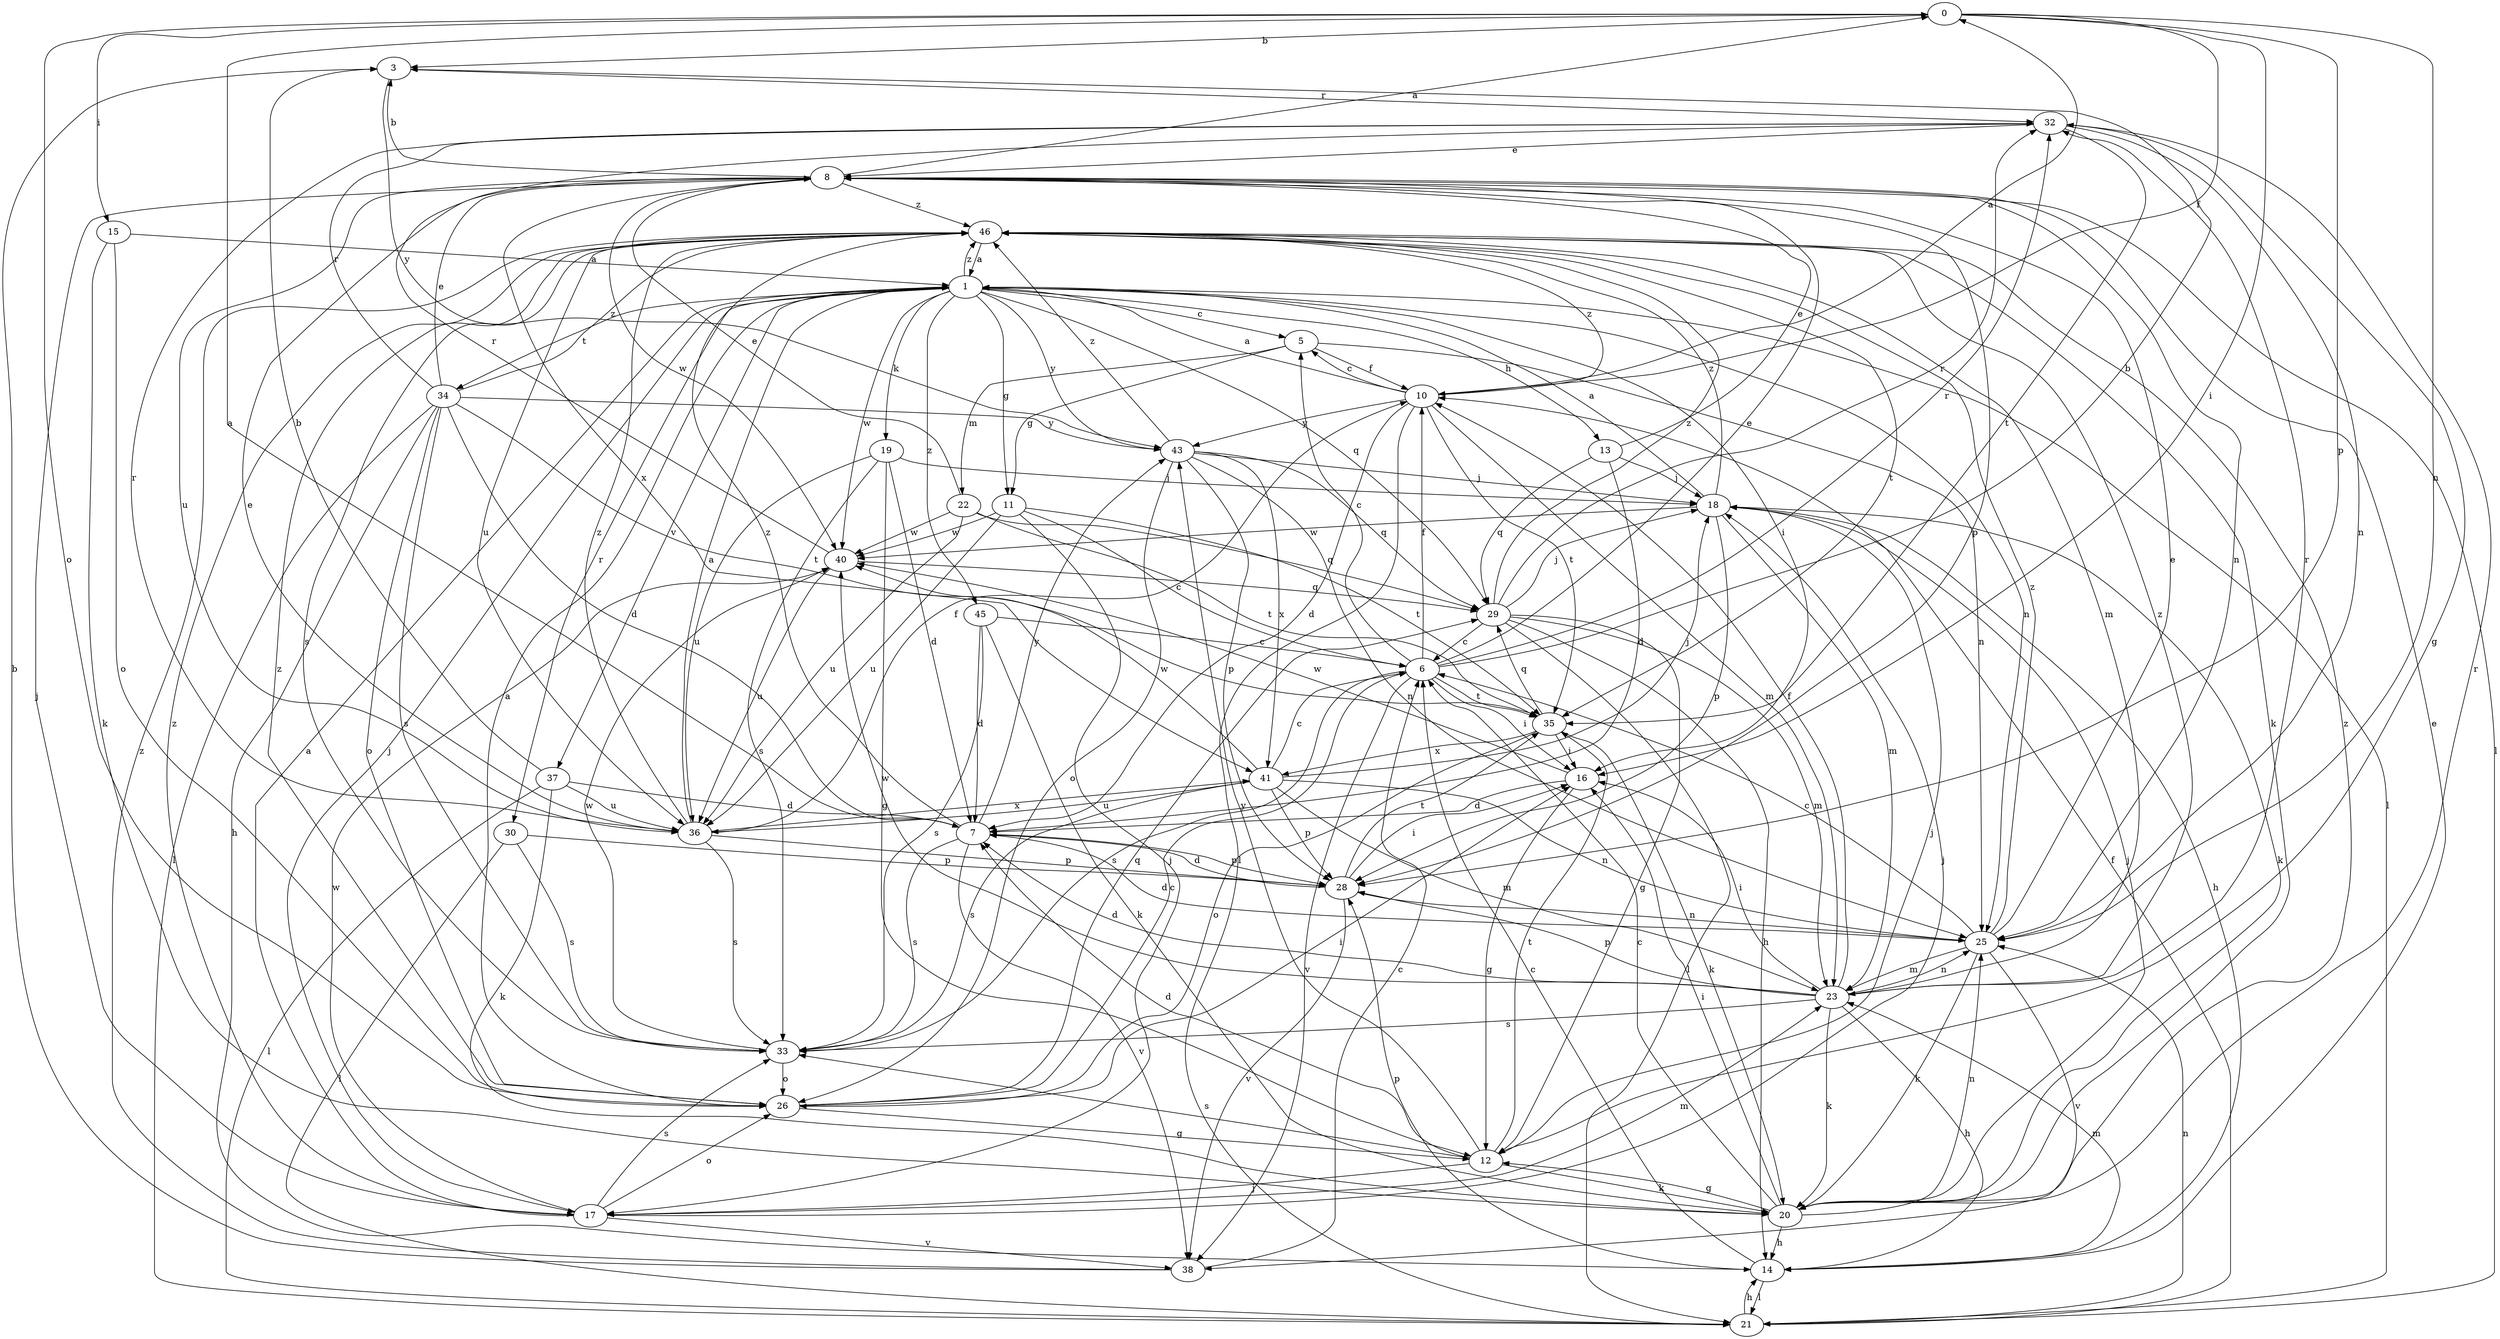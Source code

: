 strict digraph  {
0;
1;
3;
5;
6;
7;
8;
10;
11;
12;
13;
14;
15;
16;
17;
18;
19;
20;
21;
22;
23;
25;
26;
28;
29;
30;
32;
33;
34;
35;
36;
37;
38;
40;
41;
43;
45;
46;
0 -> 3  [label=b];
0 -> 10  [label=f];
0 -> 15  [label=i];
0 -> 16  [label=i];
0 -> 25  [label=n];
0 -> 26  [label=o];
0 -> 28  [label=p];
1 -> 5  [label=c];
1 -> 11  [label=g];
1 -> 13  [label=h];
1 -> 16  [label=i];
1 -> 17  [label=j];
1 -> 19  [label=k];
1 -> 21  [label=l];
1 -> 25  [label=n];
1 -> 29  [label=q];
1 -> 30  [label=r];
1 -> 34  [label=t];
1 -> 37  [label=v];
1 -> 40  [label=w];
1 -> 43  [label=y];
1 -> 45  [label=z];
1 -> 46  [label=z];
3 -> 32  [label=r];
3 -> 43  [label=y];
5 -> 10  [label=f];
5 -> 11  [label=g];
5 -> 22  [label=m];
5 -> 25  [label=n];
6 -> 3  [label=b];
6 -> 5  [label=c];
6 -> 8  [label=e];
6 -> 10  [label=f];
6 -> 16  [label=i];
6 -> 32  [label=r];
6 -> 33  [label=s];
6 -> 35  [label=t];
6 -> 38  [label=v];
7 -> 0  [label=a];
7 -> 28  [label=p];
7 -> 33  [label=s];
7 -> 38  [label=v];
7 -> 43  [label=y];
7 -> 46  [label=z];
8 -> 0  [label=a];
8 -> 3  [label=b];
8 -> 17  [label=j];
8 -> 21  [label=l];
8 -> 25  [label=n];
8 -> 28  [label=p];
8 -> 36  [label=u];
8 -> 40  [label=w];
8 -> 41  [label=x];
8 -> 46  [label=z];
10 -> 0  [label=a];
10 -> 1  [label=a];
10 -> 5  [label=c];
10 -> 7  [label=d];
10 -> 21  [label=l];
10 -> 23  [label=m];
10 -> 35  [label=t];
10 -> 43  [label=y];
10 -> 46  [label=z];
11 -> 6  [label=c];
11 -> 17  [label=j];
11 -> 35  [label=t];
11 -> 36  [label=u];
11 -> 40  [label=w];
12 -> 7  [label=d];
12 -> 17  [label=j];
12 -> 18  [label=j];
12 -> 20  [label=k];
12 -> 33  [label=s];
12 -> 35  [label=t];
12 -> 43  [label=y];
13 -> 7  [label=d];
13 -> 8  [label=e];
13 -> 18  [label=j];
13 -> 29  [label=q];
14 -> 6  [label=c];
14 -> 8  [label=e];
14 -> 21  [label=l];
14 -> 23  [label=m];
14 -> 28  [label=p];
15 -> 1  [label=a];
15 -> 20  [label=k];
15 -> 26  [label=o];
16 -> 7  [label=d];
16 -> 12  [label=g];
16 -> 40  [label=w];
17 -> 1  [label=a];
17 -> 18  [label=j];
17 -> 23  [label=m];
17 -> 26  [label=o];
17 -> 33  [label=s];
17 -> 38  [label=v];
17 -> 40  [label=w];
17 -> 46  [label=z];
18 -> 1  [label=a];
18 -> 14  [label=h];
18 -> 20  [label=k];
18 -> 23  [label=m];
18 -> 28  [label=p];
18 -> 40  [label=w];
18 -> 46  [label=z];
19 -> 7  [label=d];
19 -> 12  [label=g];
19 -> 18  [label=j];
19 -> 33  [label=s];
19 -> 36  [label=u];
20 -> 6  [label=c];
20 -> 12  [label=g];
20 -> 14  [label=h];
20 -> 16  [label=i];
20 -> 18  [label=j];
20 -> 25  [label=n];
20 -> 32  [label=r];
20 -> 46  [label=z];
21 -> 10  [label=f];
21 -> 14  [label=h];
21 -> 25  [label=n];
22 -> 8  [label=e];
22 -> 29  [label=q];
22 -> 35  [label=t];
22 -> 36  [label=u];
22 -> 40  [label=w];
23 -> 7  [label=d];
23 -> 10  [label=f];
23 -> 14  [label=h];
23 -> 16  [label=i];
23 -> 20  [label=k];
23 -> 25  [label=n];
23 -> 28  [label=p];
23 -> 32  [label=r];
23 -> 33  [label=s];
23 -> 40  [label=w];
23 -> 46  [label=z];
25 -> 6  [label=c];
25 -> 7  [label=d];
25 -> 8  [label=e];
25 -> 20  [label=k];
25 -> 23  [label=m];
25 -> 38  [label=v];
25 -> 46  [label=z];
26 -> 1  [label=a];
26 -> 6  [label=c];
26 -> 12  [label=g];
26 -> 16  [label=i];
26 -> 29  [label=q];
26 -> 46  [label=z];
28 -> 7  [label=d];
28 -> 16  [label=i];
28 -> 25  [label=n];
28 -> 35  [label=t];
28 -> 38  [label=v];
29 -> 6  [label=c];
29 -> 12  [label=g];
29 -> 14  [label=h];
29 -> 18  [label=j];
29 -> 21  [label=l];
29 -> 23  [label=m];
29 -> 32  [label=r];
29 -> 46  [label=z];
30 -> 21  [label=l];
30 -> 28  [label=p];
30 -> 33  [label=s];
32 -> 8  [label=e];
32 -> 12  [label=g];
32 -> 25  [label=n];
32 -> 35  [label=t];
33 -> 26  [label=o];
33 -> 40  [label=w];
34 -> 7  [label=d];
34 -> 8  [label=e];
34 -> 14  [label=h];
34 -> 21  [label=l];
34 -> 26  [label=o];
34 -> 32  [label=r];
34 -> 33  [label=s];
34 -> 35  [label=t];
34 -> 43  [label=y];
34 -> 46  [label=z];
35 -> 16  [label=i];
35 -> 20  [label=k];
35 -> 26  [label=o];
35 -> 29  [label=q];
35 -> 41  [label=x];
36 -> 1  [label=a];
36 -> 8  [label=e];
36 -> 10  [label=f];
36 -> 28  [label=p];
36 -> 32  [label=r];
36 -> 33  [label=s];
36 -> 41  [label=x];
36 -> 46  [label=z];
37 -> 3  [label=b];
37 -> 7  [label=d];
37 -> 20  [label=k];
37 -> 21  [label=l];
37 -> 36  [label=u];
38 -> 3  [label=b];
38 -> 6  [label=c];
38 -> 46  [label=z];
40 -> 29  [label=q];
40 -> 32  [label=r];
40 -> 36  [label=u];
41 -> 6  [label=c];
41 -> 18  [label=j];
41 -> 23  [label=m];
41 -> 25  [label=n];
41 -> 28  [label=p];
41 -> 33  [label=s];
41 -> 36  [label=u];
41 -> 40  [label=w];
43 -> 18  [label=j];
43 -> 25  [label=n];
43 -> 26  [label=o];
43 -> 28  [label=p];
43 -> 29  [label=q];
43 -> 41  [label=x];
43 -> 46  [label=z];
45 -> 6  [label=c];
45 -> 7  [label=d];
45 -> 20  [label=k];
45 -> 33  [label=s];
46 -> 1  [label=a];
46 -> 20  [label=k];
46 -> 23  [label=m];
46 -> 33  [label=s];
46 -> 35  [label=t];
46 -> 36  [label=u];
}

